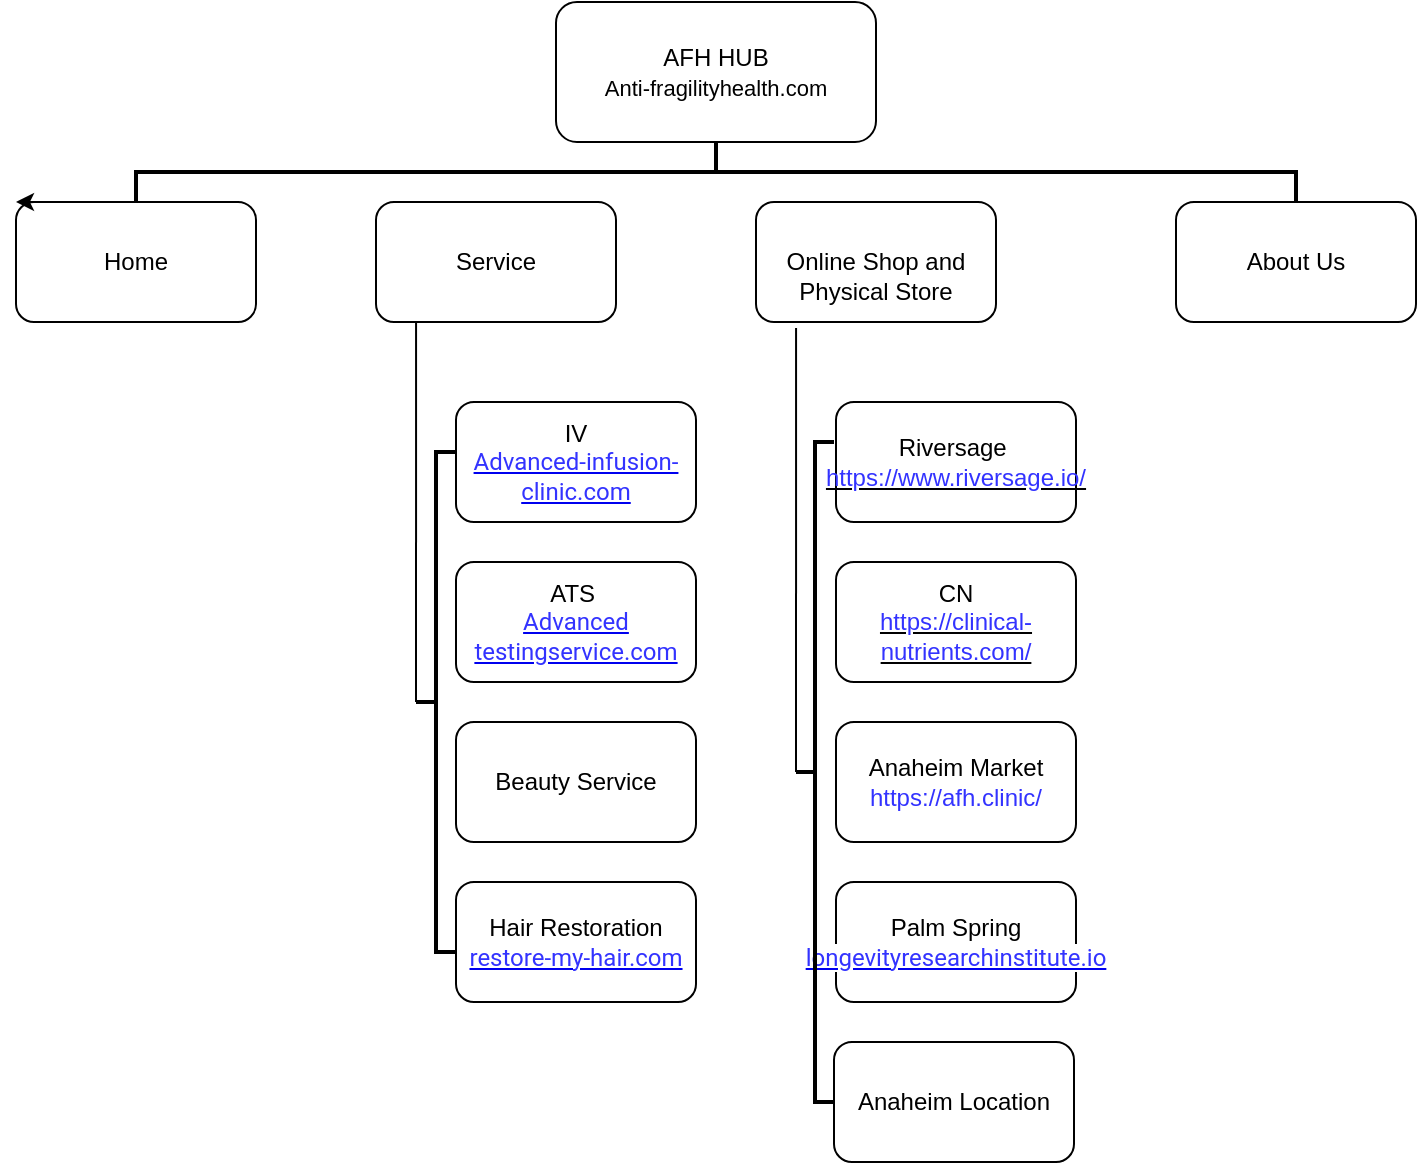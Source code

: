 <mxfile version="14.6.11" type="github">
  <diagram id="C5RBs43oDa-KdzZeNtuy" name="Page-1">
    <mxGraphModel dx="2194" dy="803" grid="1" gridSize="10" guides="1" tooltips="1" connect="1" arrows="1" fold="1" page="1" pageScale="1" pageWidth="827" pageHeight="1169" math="0" shadow="0">
      <root>
        <mxCell id="WIyWlLk6GJQsqaUBKTNV-0" />
        <mxCell id="WIyWlLk6GJQsqaUBKTNV-1" parent="WIyWlLk6GJQsqaUBKTNV-0" />
        <mxCell id="2_5G1RBdNr4jpk5tRKrd-11" value="AFH HUB&lt;br&gt;&lt;span id=&quot;docs-internal-guid-4b5474ac-7fff-267b-f1c0-4c2fcc6487ea&quot;&gt;&lt;span style=&quot;font-family: &amp;#34;arial&amp;#34; ; background-color: transparent ; vertical-align: baseline&quot;&gt;&lt;font style=&quot;font-size: 11px&quot;&gt;Anti-fragilityhealth.com&lt;/font&gt;&lt;/span&gt;&lt;/span&gt;" style="rounded=1;whiteSpace=wrap;html=1;" vertex="1" parent="WIyWlLk6GJQsqaUBKTNV-1">
          <mxGeometry x="260" y="50" width="160" height="70" as="geometry" />
        </mxCell>
        <mxCell id="2_5G1RBdNr4jpk5tRKrd-38" style="edgeStyle=orthogonalEdgeStyle;rounded=0;orthogonalLoop=1;jettySize=auto;html=1;exitX=0;exitY=0.25;exitDx=0;exitDy=0;" edge="1" parent="WIyWlLk6GJQsqaUBKTNV-1" source="2_5G1RBdNr4jpk5tRKrd-12">
          <mxGeometry relative="1" as="geometry">
            <mxPoint y="170" as="targetPoint" />
          </mxGeometry>
        </mxCell>
        <mxCell id="2_5G1RBdNr4jpk5tRKrd-12" value="Home" style="rounded=1;whiteSpace=wrap;html=1;" vertex="1" parent="WIyWlLk6GJQsqaUBKTNV-1">
          <mxGeometry x="-10" y="150" width="120" height="60" as="geometry" />
        </mxCell>
        <mxCell id="2_5G1RBdNr4jpk5tRKrd-13" value="Service" style="rounded=1;whiteSpace=wrap;html=1;" vertex="1" parent="WIyWlLk6GJQsqaUBKTNV-1">
          <mxGeometry x="170" y="150" width="120" height="60" as="geometry" />
        </mxCell>
        <mxCell id="2_5G1RBdNr4jpk5tRKrd-16" value="IV&lt;br&gt;&lt;span id=&quot;docs-internal-guid-74093519-7fff-6f13-1623-3f1fcdc550e6&quot;&gt;&lt;a href=&quot;http://advanced-infusion-clinic.com&quot;&gt;&lt;span style=&quot;font-family: &amp;#34;roboto&amp;#34; , sans-serif ; background-color: rgb(255 , 255 , 255) ; vertical-align: baseline&quot;&gt;&lt;font style=&quot;font-size: 12px&quot; color=&quot;#3333ff&quot;&gt;Advanced-infusion-clinic.com&lt;/font&gt;&lt;/span&gt;&lt;/a&gt;&lt;/span&gt;" style="rounded=1;whiteSpace=wrap;html=1;" vertex="1" parent="WIyWlLk6GJQsqaUBKTNV-1">
          <mxGeometry x="210" y="250" width="120" height="60" as="geometry" />
        </mxCell>
        <mxCell id="2_5G1RBdNr4jpk5tRKrd-19" value="ATS&amp;nbsp;&lt;br&gt;&lt;span id=&quot;docs-internal-guid-89b53afa-7fff-94f8-546f-cf0940425132&quot;&gt;&lt;a href=&quot;http://advancedtestingservice.com&quot;&gt;&lt;span style=&quot;font-family: &amp;#34;roboto&amp;#34; , sans-serif ; background-color: rgb(255 , 255 , 255) ; vertical-align: baseline&quot;&gt;&lt;font color=&quot;#3333ff&quot;&gt;Advanced&lt;br&gt;testingservice.com&lt;/font&gt;&lt;/span&gt;&lt;/a&gt;&lt;/span&gt;" style="rounded=1;whiteSpace=wrap;html=1;" vertex="1" parent="WIyWlLk6GJQsqaUBKTNV-1">
          <mxGeometry x="210" y="330" width="120" height="60" as="geometry" />
        </mxCell>
        <mxCell id="2_5G1RBdNr4jpk5tRKrd-20" value="Beauty Service" style="rounded=1;whiteSpace=wrap;html=1;" vertex="1" parent="WIyWlLk6GJQsqaUBKTNV-1">
          <mxGeometry x="210" y="410" width="120" height="60" as="geometry" />
        </mxCell>
        <mxCell id="2_5G1RBdNr4jpk5tRKrd-22" value="Hair Restoration&lt;br&gt;&lt;span id=&quot;docs-internal-guid-0307a542-7fff-520b-4e99-ed72c797a7f6&quot;&gt;&lt;a href=&quot;https://domains.google.com/registrar/restore-my-hair.com?utm_medium=cpc&amp;amp;utm_source=google&amp;amp;authuser=2&amp;amp;_ga=2.26.84802020.162-1324031469.16&quot;&gt;&lt;span style=&quot;font-family: &amp;#34;roboto&amp;#34; , sans-serif ; background-color: rgb(255 , 255 , 255) ; vertical-align: baseline&quot;&gt;&lt;font color=&quot;#3333ff&quot; style=&quot;font-size: 12px&quot;&gt;restore-my-hair.com&lt;/font&gt;&lt;/span&gt;&lt;/a&gt;&lt;/span&gt;" style="rounded=1;whiteSpace=wrap;html=1;" vertex="1" parent="WIyWlLk6GJQsqaUBKTNV-1">
          <mxGeometry x="210" y="490" width="120" height="60" as="geometry" />
        </mxCell>
        <mxCell id="2_5G1RBdNr4jpk5tRKrd-27" value="" style="strokeWidth=2;html=1;shape=mxgraph.flowchart.annotation_2;align=left;labelPosition=right;pointerEvents=1;" vertex="1" parent="WIyWlLk6GJQsqaUBKTNV-1">
          <mxGeometry x="190" y="275" width="20" height="250" as="geometry" />
        </mxCell>
        <mxCell id="2_5G1RBdNr4jpk5tRKrd-28" value="" style="endArrow=none;html=1;entryX=0.167;entryY=1;entryDx=0;entryDy=0;entryPerimeter=0;" edge="1" parent="WIyWlLk6GJQsqaUBKTNV-1" target="2_5G1RBdNr4jpk5tRKrd-13">
          <mxGeometry width="50" height="50" relative="1" as="geometry">
            <mxPoint x="190" y="400" as="sourcePoint" />
            <mxPoint x="160" y="320" as="targetPoint" />
          </mxGeometry>
        </mxCell>
        <mxCell id="2_5G1RBdNr4jpk5tRKrd-29" value="&lt;br&gt;Online Shop and Physical Store" style="rounded=1;whiteSpace=wrap;html=1;" vertex="1" parent="WIyWlLk6GJQsqaUBKTNV-1">
          <mxGeometry x="360" y="150" width="120" height="60" as="geometry" />
        </mxCell>
        <mxCell id="2_5G1RBdNr4jpk5tRKrd-30" value="Riversage&amp;nbsp;&lt;br&gt;&lt;u&gt;&lt;font color=&quot;#3333ff&quot;&gt;https://www.riversage.io/&lt;/font&gt;&lt;/u&gt;" style="rounded=1;whiteSpace=wrap;html=1;" vertex="1" parent="WIyWlLk6GJQsqaUBKTNV-1">
          <mxGeometry x="400" y="250" width="120" height="60" as="geometry" />
        </mxCell>
        <mxCell id="2_5G1RBdNr4jpk5tRKrd-31" value="CN&lt;br&gt;&lt;u&gt;&lt;font color=&quot;#3333ff&quot;&gt;https://clinical-nutrients.com/&lt;/font&gt;&lt;/u&gt;" style="rounded=1;whiteSpace=wrap;html=1;" vertex="1" parent="WIyWlLk6GJQsqaUBKTNV-1">
          <mxGeometry x="400" y="330" width="120" height="60" as="geometry" />
        </mxCell>
        <mxCell id="2_5G1RBdNr4jpk5tRKrd-32" value="Anaheim Market&lt;br&gt;&lt;font color=&quot;#3333ff&quot;&gt;https://afh.clinic/&lt;/font&gt;" style="rounded=1;whiteSpace=wrap;html=1;" vertex="1" parent="WIyWlLk6GJQsqaUBKTNV-1">
          <mxGeometry x="400" y="410" width="120" height="60" as="geometry" />
        </mxCell>
        <mxCell id="2_5G1RBdNr4jpk5tRKrd-33" value="Palm Spring&lt;br&gt;&lt;span id=&quot;docs-internal-guid-2a22f718-7fff-b598-e769-77fea1e44419&quot;&gt;&lt;a href=&quot;https://domains.google.com/registrar/longevityresearchinstitute.io?utm_medium=cpc&amp;amp;utm_source=google&amp;amp;authuser=2&amp;amp;_ga=2.26.84802020.162-1324031469.16&quot;&gt;&lt;span style=&quot;font-family: &amp;#34;roboto&amp;#34; , sans-serif ; background-color: rgb(255 , 255 , 255) ; vertical-align: baseline&quot;&gt;&lt;font style=&quot;font-size: 12px&quot; color=&quot;#3333ff&quot;&gt;longevityresearchinstitute.io&lt;/font&gt;&lt;/span&gt;&lt;/a&gt;&lt;/span&gt;" style="rounded=1;whiteSpace=wrap;html=1;" vertex="1" parent="WIyWlLk6GJQsqaUBKTNV-1">
          <mxGeometry x="400" y="490" width="120" height="60" as="geometry" />
        </mxCell>
        <mxCell id="2_5G1RBdNr4jpk5tRKrd-34" value="" style="strokeWidth=2;html=1;shape=mxgraph.flowchart.annotation_2;align=left;labelPosition=right;pointerEvents=1;" vertex="1" parent="WIyWlLk6GJQsqaUBKTNV-1">
          <mxGeometry x="380" y="270" width="19" height="330" as="geometry" />
        </mxCell>
        <mxCell id="2_5G1RBdNr4jpk5tRKrd-35" value="" style="endArrow=none;html=1;entryX=0.167;entryY=1.05;entryDx=0;entryDy=0;entryPerimeter=0;exitX=0;exitY=0.5;exitDx=0;exitDy=0;exitPerimeter=0;" edge="1" parent="WIyWlLk6GJQsqaUBKTNV-1" source="2_5G1RBdNr4jpk5tRKrd-34" target="2_5G1RBdNr4jpk5tRKrd-29">
          <mxGeometry width="50" height="50" relative="1" as="geometry">
            <mxPoint x="380" y="390" as="sourcePoint" />
            <mxPoint x="560" y="290" as="targetPoint" />
          </mxGeometry>
        </mxCell>
        <mxCell id="2_5G1RBdNr4jpk5tRKrd-36" value="About Us" style="rounded=1;whiteSpace=wrap;html=1;" vertex="1" parent="WIyWlLk6GJQsqaUBKTNV-1">
          <mxGeometry x="570" y="150" width="120" height="60" as="geometry" />
        </mxCell>
        <mxCell id="2_5G1RBdNr4jpk5tRKrd-37" style="edgeStyle=orthogonalEdgeStyle;rounded=0;orthogonalLoop=1;jettySize=auto;html=1;exitX=0.25;exitY=0;exitDx=0;exitDy=0;entryX=0;entryY=0;entryDx=0;entryDy=0;" edge="1" parent="WIyWlLk6GJQsqaUBKTNV-1" source="2_5G1RBdNr4jpk5tRKrd-12" target="2_5G1RBdNr4jpk5tRKrd-12">
          <mxGeometry relative="1" as="geometry" />
        </mxCell>
        <mxCell id="2_5G1RBdNr4jpk5tRKrd-39" value="" style="strokeWidth=2;html=1;shape=mxgraph.flowchart.annotation_2;align=left;labelPosition=right;pointerEvents=1;direction=south;" vertex="1" parent="WIyWlLk6GJQsqaUBKTNV-1">
          <mxGeometry x="50" y="120" width="580" height="30" as="geometry" />
        </mxCell>
        <mxCell id="2_5G1RBdNr4jpk5tRKrd-40" value="Anaheim Location" style="rounded=1;whiteSpace=wrap;html=1;" vertex="1" parent="WIyWlLk6GJQsqaUBKTNV-1">
          <mxGeometry x="399" y="570" width="120" height="60" as="geometry" />
        </mxCell>
      </root>
    </mxGraphModel>
  </diagram>
</mxfile>
